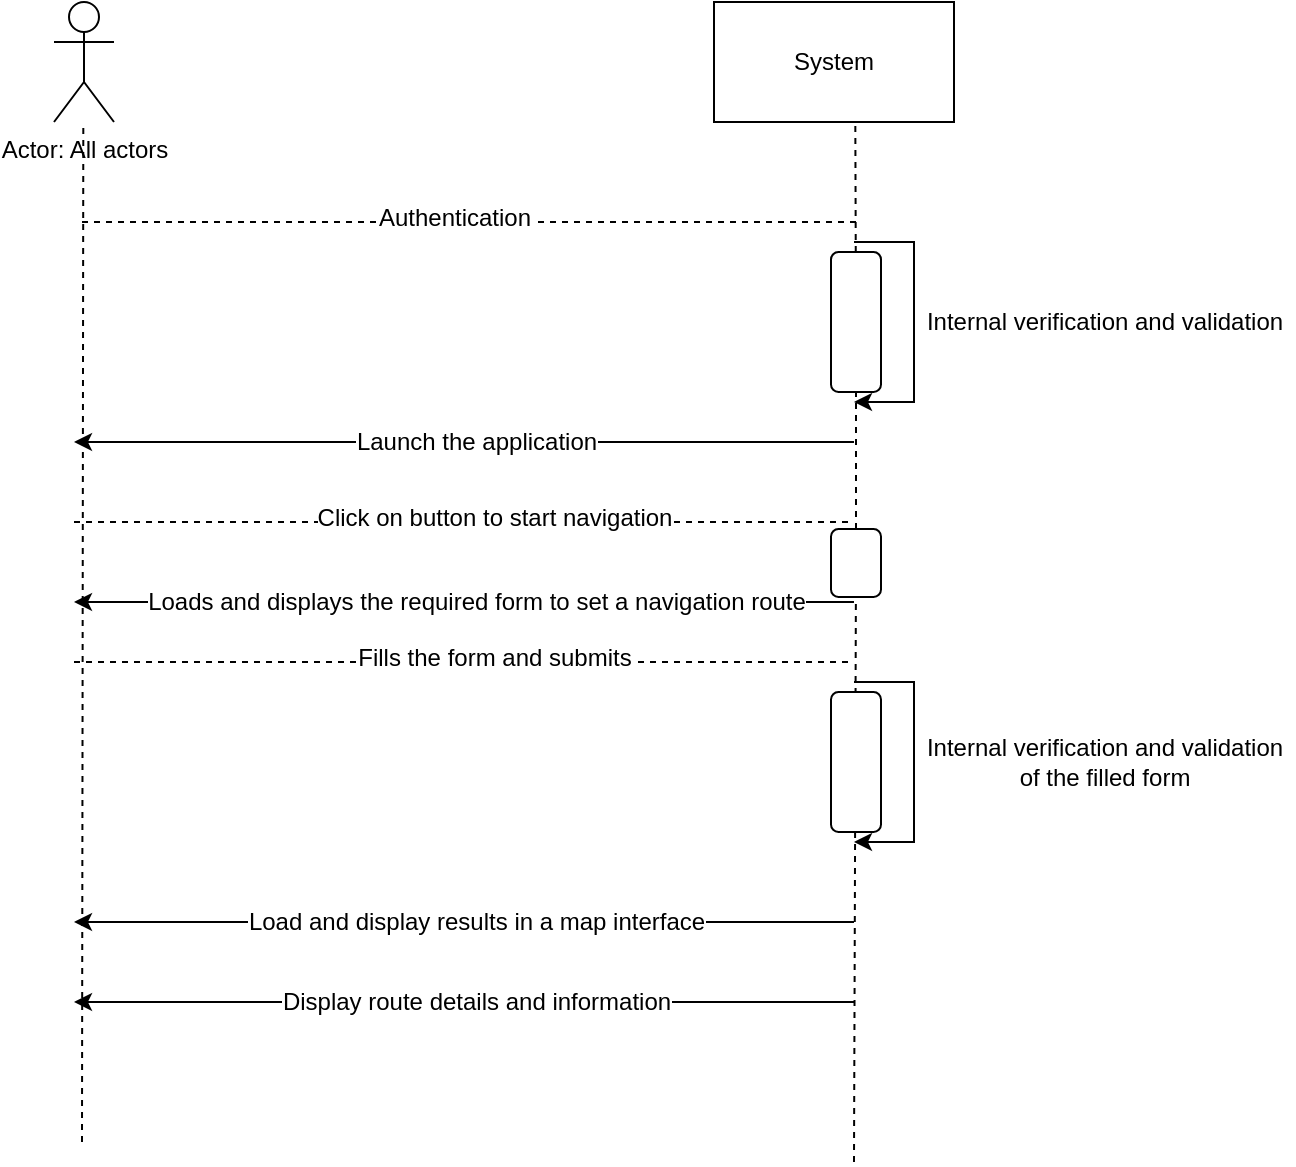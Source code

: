 <mxfile version="19.0.2" type="device"><diagram id="kgpKYQtTHZ0yAKxKKP6v" name="Page-1"><mxGraphModel dx="1102" dy="725" grid="1" gridSize="10" guides="1" tooltips="1" connect="1" arrows="1" fold="1" page="1" pageScale="1" pageWidth="850" pageHeight="1100" math="0" shadow="0"><root><mxCell id="0"/><mxCell id="1" parent="0"/><mxCell id="04z30qKrtgd7a9D-W66B-1" value="Actor: All actors" style="shape=umlActor;verticalLabelPosition=bottom;verticalAlign=top;html=1;outlineConnect=0;" parent="1" vertex="1"><mxGeometry x="130" y="70" width="30" height="60" as="geometry"/></mxCell><mxCell id="04z30qKrtgd7a9D-W66B-2" value="" style="endArrow=none;dashed=1;html=1;rounded=0;" parent="1" edge="1"><mxGeometry width="50" height="50" relative="1" as="geometry"><mxPoint x="144" y="640" as="sourcePoint"/><mxPoint x="144.66" y="130" as="targetPoint"/></mxGeometry></mxCell><mxCell id="04z30qKrtgd7a9D-W66B-3" value="System" style="rounded=0;whiteSpace=wrap;html=1;" parent="1" vertex="1"><mxGeometry x="460" y="70" width="120" height="60" as="geometry"/></mxCell><mxCell id="04z30qKrtgd7a9D-W66B-4" value="" style="endArrow=none;dashed=1;html=1;rounded=0;startArrow=none;" parent="1" source="04z30qKrtgd7a9D-W66B-8" edge="1"><mxGeometry width="50" height="50" relative="1" as="geometry"><mxPoint x="530.0" y="510" as="sourcePoint"/><mxPoint x="530.66" y="130" as="targetPoint"/></mxGeometry></mxCell><mxCell id="04z30qKrtgd7a9D-W66B-5" value="" style="endArrow=none;dashed=1;html=1;rounded=0;" parent="1" edge="1"><mxGeometry width="50" height="50" relative="1" as="geometry"><mxPoint x="144" y="180" as="sourcePoint"/><mxPoint x="534" y="180" as="targetPoint"/></mxGeometry></mxCell><mxCell id="04z30qKrtgd7a9D-W66B-6" value="Authentication" style="edgeLabel;html=1;align=center;verticalAlign=middle;resizable=0;points=[];fontSize=12;" parent="04z30qKrtgd7a9D-W66B-5" vertex="1" connectable="0"><mxGeometry x="-0.087" y="2" relative="1" as="geometry"><mxPoint x="8" as="offset"/></mxGeometry></mxCell><mxCell id="04z30qKrtgd7a9D-W66B-7" value="" style="edgeStyle=elbowEdgeStyle;elbow=horizontal;endArrow=classic;html=1;rounded=0;fontSize=12;" parent="1" edge="1"><mxGeometry width="50" height="50" relative="1" as="geometry"><mxPoint x="530" y="190" as="sourcePoint"/><mxPoint x="530" y="270" as="targetPoint"/><Array as="points"><mxPoint x="560" y="240"/></Array></mxGeometry></mxCell><mxCell id="04z30qKrtgd7a9D-W66B-8" value="" style="rounded=1;whiteSpace=wrap;html=1;fontSize=12;rotation=-90;" parent="1" vertex="1"><mxGeometry x="496" y="217.5" width="70" height="25" as="geometry"/></mxCell><mxCell id="04z30qKrtgd7a9D-W66B-9" value="" style="endArrow=none;dashed=1;html=1;rounded=0;startArrow=none;" parent="1" source="04z30qKrtgd7a9D-W66B-17" target="04z30qKrtgd7a9D-W66B-8" edge="1"><mxGeometry width="50" height="50" relative="1" as="geometry"><mxPoint x="530" y="510" as="sourcePoint"/><mxPoint x="530.66" y="130" as="targetPoint"/></mxGeometry></mxCell><mxCell id="04z30qKrtgd7a9D-W66B-10" value="Internal verification and validation" style="text;html=1;align=center;verticalAlign=middle;resizable=0;points=[];autosize=1;strokeColor=none;fillColor=none;fontSize=12;" parent="1" vertex="1"><mxGeometry x="560" y="219.5" width="190" height="20" as="geometry"/></mxCell><mxCell id="04z30qKrtgd7a9D-W66B-11" value="" style="endArrow=classic;html=1;rounded=0;fontSize=12;" parent="1" edge="1"><mxGeometry width="50" height="50" relative="1" as="geometry"><mxPoint x="530" y="290" as="sourcePoint"/><mxPoint x="140" y="290" as="targetPoint"/></mxGeometry></mxCell><mxCell id="04z30qKrtgd7a9D-W66B-12" value="Launch the application" style="edgeLabel;html=1;align=center;verticalAlign=middle;resizable=0;points=[];fontSize=12;" parent="04z30qKrtgd7a9D-W66B-11" vertex="1" connectable="0"><mxGeometry x="0.106" relative="1" as="geometry"><mxPoint x="26" as="offset"/></mxGeometry></mxCell><mxCell id="04z30qKrtgd7a9D-W66B-13" value="" style="endArrow=none;dashed=1;html=1;rounded=0;" parent="1" edge="1"><mxGeometry width="50" height="50" relative="1" as="geometry"><mxPoint x="140.0" y="330" as="sourcePoint"/><mxPoint x="530" y="330" as="targetPoint"/></mxGeometry></mxCell><mxCell id="04z30qKrtgd7a9D-W66B-14" value="Click on button to start navigation" style="edgeLabel;html=1;align=center;verticalAlign=middle;resizable=0;points=[];fontSize=12;" parent="04z30qKrtgd7a9D-W66B-13" vertex="1" connectable="0"><mxGeometry x="-0.087" y="2" relative="1" as="geometry"><mxPoint x="32" as="offset"/></mxGeometry></mxCell><mxCell id="04z30qKrtgd7a9D-W66B-15" value="" style="endArrow=classic;html=1;rounded=0;fontSize=12;" parent="1" edge="1"><mxGeometry width="50" height="50" relative="1" as="geometry"><mxPoint x="530" y="370" as="sourcePoint"/><mxPoint x="140" y="370" as="targetPoint"/></mxGeometry></mxCell><mxCell id="04z30qKrtgd7a9D-W66B-16" value="Loads and displays the required form to set a navigation route" style="edgeLabel;html=1;align=center;verticalAlign=middle;resizable=0;points=[];fontSize=12;" parent="04z30qKrtgd7a9D-W66B-15" vertex="1" connectable="0"><mxGeometry x="0.106" relative="1" as="geometry"><mxPoint x="26" as="offset"/></mxGeometry></mxCell><mxCell id="04z30qKrtgd7a9D-W66B-17" value="" style="rounded=1;whiteSpace=wrap;html=1;fontSize=12;rotation=-90;" parent="1" vertex="1"><mxGeometry x="514" y="338" width="34" height="25" as="geometry"/></mxCell><mxCell id="04z30qKrtgd7a9D-W66B-18" value="" style="endArrow=none;dashed=1;html=1;rounded=0;" parent="1" target="04z30qKrtgd7a9D-W66B-17" edge="1"><mxGeometry width="50" height="50" relative="1" as="geometry"><mxPoint x="530" y="650" as="sourcePoint"/><mxPoint x="530.875" y="265" as="targetPoint"/></mxGeometry></mxCell><mxCell id="04z30qKrtgd7a9D-W66B-21" value="" style="endArrow=none;dashed=1;html=1;rounded=0;" parent="1" edge="1"><mxGeometry width="50" height="50" relative="1" as="geometry"><mxPoint x="140.0" y="400.0" as="sourcePoint"/><mxPoint x="530" y="400.0" as="targetPoint"/></mxGeometry></mxCell><mxCell id="04z30qKrtgd7a9D-W66B-22" value="Fills the form and submits" style="edgeLabel;html=1;align=center;verticalAlign=middle;resizable=0;points=[];fontSize=12;" parent="04z30qKrtgd7a9D-W66B-21" vertex="1" connectable="0"><mxGeometry x="-0.087" y="2" relative="1" as="geometry"><mxPoint x="32" as="offset"/></mxGeometry></mxCell><mxCell id="04z30qKrtgd7a9D-W66B-23" value="" style="rounded=1;whiteSpace=wrap;html=1;fontSize=12;rotation=-90;" parent="1" vertex="1"><mxGeometry x="496" y="437.5" width="70" height="25" as="geometry"/></mxCell><mxCell id="04z30qKrtgd7a9D-W66B-24" value="" style="edgeStyle=elbowEdgeStyle;elbow=horizontal;endArrow=classic;html=1;rounded=0;fontSize=12;" parent="1" edge="1"><mxGeometry width="50" height="50" relative="1" as="geometry"><mxPoint x="530" y="410" as="sourcePoint"/><mxPoint x="530" y="490" as="targetPoint"/><Array as="points"><mxPoint x="560" y="460"/></Array></mxGeometry></mxCell><mxCell id="04z30qKrtgd7a9D-W66B-25" value="Internal verification and validation&lt;br&gt;of the filled form" style="text;html=1;align=center;verticalAlign=middle;resizable=0;points=[];autosize=1;strokeColor=none;fillColor=none;fontSize=12;" parent="1" vertex="1"><mxGeometry x="560" y="434.5" width="190" height="30" as="geometry"/></mxCell><mxCell id="04z30qKrtgd7a9D-W66B-26" value="" style="endArrow=classic;html=1;rounded=0;fontSize=12;" parent="1" edge="1"><mxGeometry width="50" height="50" relative="1" as="geometry"><mxPoint x="530" y="530" as="sourcePoint"/><mxPoint x="140" y="530" as="targetPoint"/></mxGeometry></mxCell><mxCell id="04z30qKrtgd7a9D-W66B-27" value="Load and display results in a map interface" style="edgeLabel;html=1;align=center;verticalAlign=middle;resizable=0;points=[];fontSize=12;" parent="04z30qKrtgd7a9D-W66B-26" vertex="1" connectable="0"><mxGeometry x="0.106" relative="1" as="geometry"><mxPoint x="26" as="offset"/></mxGeometry></mxCell><mxCell id="04z30qKrtgd7a9D-W66B-28" value="" style="endArrow=classic;html=1;rounded=0;fontSize=12;" parent="1" edge="1"><mxGeometry width="50" height="50" relative="1" as="geometry"><mxPoint x="530" y="570" as="sourcePoint"/><mxPoint x="140" y="570" as="targetPoint"/></mxGeometry></mxCell><mxCell id="04z30qKrtgd7a9D-W66B-29" value="Display route details and information" style="edgeLabel;html=1;align=center;verticalAlign=middle;resizable=0;points=[];fontSize=12;" parent="04z30qKrtgd7a9D-W66B-28" vertex="1" connectable="0"><mxGeometry x="0.106" relative="1" as="geometry"><mxPoint x="26" as="offset"/></mxGeometry></mxCell></root></mxGraphModel></diagram></mxfile>